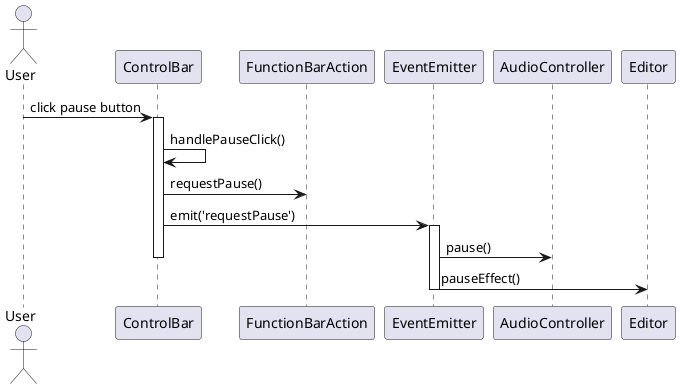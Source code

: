 @startuml
actor User

User -> ControlBar: click pause button
activate ControlBar
ControlBar -> ControlBar: handlePauseClick()
ControlBar -> FunctionBarAction: requestPause()
ControlBar -> EventEmitter: emit('requestPause')
activate EventEmitter
EventEmitter -> AudioController: pause()
deactivate ControlBar
EventEmitter -> Editor: pauseEffect()
deactivate Editor
deactivate EventEmitter

@enduml
